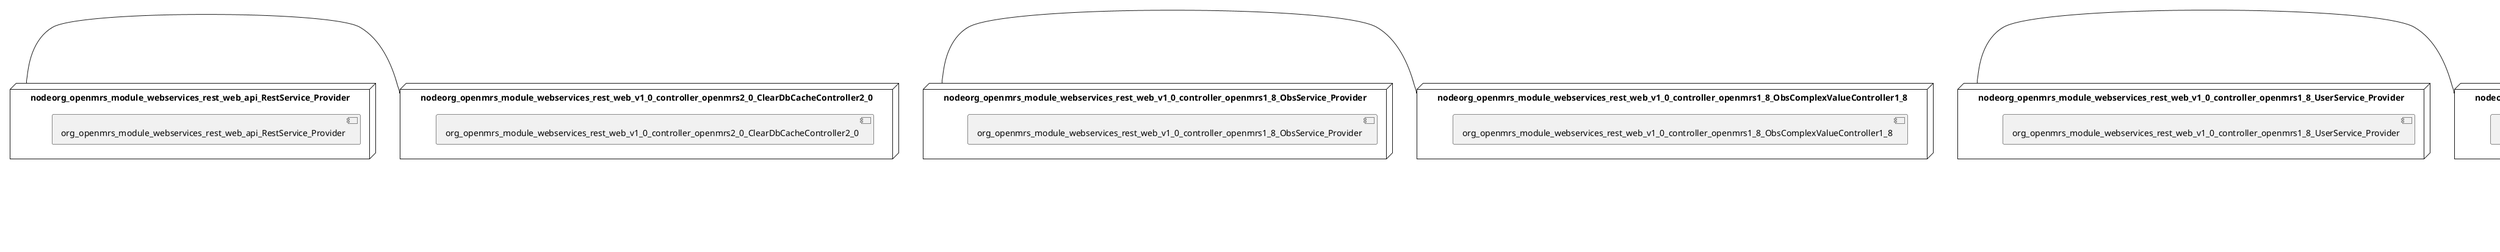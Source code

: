 @startuml
skinparam fixCircleLabelOverlapping true
skinparam componentStyle uml2
node nodeorg_openmrs_module_webservices_rest_web_v1_0_controller {
component org_openmrs_module_webservices_rest_web_v1_0_controller {
[org_openmrs_module_webservices_rest_web_v1_0_controller_BaseUriSetup] [[openmrs-openmrs-module-webservices-rest.system#_k6s_vAQ7Ee-_eIn8zqdjVg]]
[org_openmrs_module_webservices_rest_web_v1_0_controller_MainResourceController] [[openmrs-openmrs-module-webservices-rest.system#_k6s_vAQ7Ee-_eIn8zqdjVg]]
[org_openmrs_module_webservices_rest_web_v1_0_controller_MainSubResourceController] [[openmrs-openmrs-module-webservices-rest.system#_k6s_vAQ7Ee-_eIn8zqdjVg]]
[org_openmrs_module_webservices_rest_web_v1_0_controller_openmrs1_8_HL7MessageController1_8] [[openmrs-openmrs-module-webservices-rest.system#_k6s_vAQ7Ee-_eIn8zqdjVg]]
}
}
node nodeorg_openmrs_module_webservices_rest_web_v1_0_controller_openmrs1_9 {
component org_openmrs_module_webservices_rest_web_v1_0_controller_openmrs1_9 {
[org_openmrs_module_webservices_rest_web_v1_0_controller_openmrs1_9_ClobDatatypeStorageController] [[openmrs-openmrs-module-webservices-rest.system#_k6s_vAQ7Ee-_eIn8zqdjVg]]
[org_openmrs_module_webservices_rest_web_v1_0_controller_openmrs1_9_FormResourceController1_9] [[openmrs-openmrs-module-webservices-rest.system#_k6s_vAQ7Ee-_eIn8zqdjVg]]
}
}
node nodeorg_openmrs_module_webservices_rest_web_api_RestService_Provider {
[org_openmrs_module_webservices_rest_web_api_RestService_Provider] [[openmrs-openmrs-module-webservices-rest.system#_k6s_vAQ7Ee-_eIn8zqdjVg]]
}
node nodeorg_openmrs_module_webservices_rest_web_controller_SettingsFormController {
[org_openmrs_module_webservices_rest_web_controller_SettingsFormController] [[openmrs-openmrs-module-webservices-rest.system#_k6s_vAQ7Ee-_eIn8zqdjVg]]
}
node nodeorg_openmrs_module_webservices_rest_web_controller_SwaggerDocController {
[org_openmrs_module_webservices_rest_web_controller_SwaggerDocController] [[openmrs-openmrs-module-webservices-rest.system#_k6s_vAQ7Ee-_eIn8zqdjVg]]
}
node nodeorg_openmrs_module_webservices_rest_web_controller_SwaggerSpecificationController {
[org_openmrs_module_webservices_rest_web_controller_SwaggerSpecificationController] [[openmrs-openmrs-module-webservices-rest.system#_k6s_vAQ7Ee-_eIn8zqdjVg]]
}
node nodeorg_openmrs_module_webservices_rest_web_v1_0_controller_BaseRestController {
[org_openmrs_module_webservices_rest_web_v1_0_controller_BaseRestController] [[openmrs-openmrs-module-webservices-rest.system#_k6s_vAQ7Ee-_eIn8zqdjVg]]
}
node nodeorg_openmrs_module_webservices_rest_web_v1_0_controller_UnknownResourceController {
[org_openmrs_module_webservices_rest_web_v1_0_controller_UnknownResourceController] [[openmrs-openmrs-module-webservices-rest.system#_k6s_vAQ7Ee-_eIn8zqdjVg]]
}
node nodeorg_openmrs_module_webservices_rest_web_v1_0_controller_openmrs1_8_ChangePasswordController1_8 {
[org_openmrs_module_webservices_rest_web_v1_0_controller_openmrs1_8_ChangePasswordController1_8] [[openmrs-openmrs-module-webservices-rest.system#_k6s_vAQ7Ee-_eIn8zqdjVg]]
}
node nodeorg_openmrs_module_webservices_rest_web_v1_0_controller_openmrs1_8_ObsComplexValueController1_8 {
[org_openmrs_module_webservices_rest_web_v1_0_controller_openmrs1_8_ObsComplexValueController1_8] [[openmrs-openmrs-module-webservices-rest.system#_k6s_vAQ7Ee-_eIn8zqdjVg]]
}
node nodeorg_openmrs_module_webservices_rest_web_v1_0_controller_openmrs1_8_ObsService_Provider {
[org_openmrs_module_webservices_rest_web_v1_0_controller_openmrs1_8_ObsService_Provider] [[openmrs-openmrs-module-webservices-rest.system#_k6s_vAQ7Ee-_eIn8zqdjVg]]
}
node nodeorg_openmrs_module_webservices_rest_web_v1_0_controller_openmrs1_8_UserService_Provider {
[org_openmrs_module_webservices_rest_web_v1_0_controller_openmrs1_8_UserService_Provider] [[openmrs-openmrs-module-webservices-rest.system#_k6s_vAQ7Ee-_eIn8zqdjVg]]
}
node nodeorg_openmrs_module_webservices_rest_web_v1_0_controller_openmrs1_9_ConceptReferenceController1_9 {
[org_openmrs_module_webservices_rest_web_v1_0_controller_openmrs1_9_ConceptReferenceController1_9] [[openmrs-openmrs-module-webservices-rest.system#_k6s_vAQ7Ee-_eIn8zqdjVg]]
}
node nodeorg_openmrs_module_webservices_rest_web_v1_0_controller_openmrs1_9_DatatypeService_Provider {
[org_openmrs_module_webservices_rest_web_v1_0_controller_openmrs1_9_DatatypeService_Provider] [[openmrs-openmrs-module-webservices-rest.system#_k6s_vAQ7Ee-_eIn8zqdjVg]]
}
node nodeorg_openmrs_module_webservices_rest_web_v1_0_controller_openmrs1_9_FormService_Provider {
[org_openmrs_module_webservices_rest_web_v1_0_controller_openmrs1_9_FormService_Provider] [[openmrs-openmrs-module-webservices-rest.system#_k6s_vAQ7Ee-_eIn8zqdjVg]]
}
node nodeorg_openmrs_module_webservices_rest_web_v1_0_controller_openmrs1_9_SessionController1_9 {
[org_openmrs_module_webservices_rest_web_v1_0_controller_openmrs1_9_SessionController1_9] [[openmrs-openmrs-module-webservices-rest.system#_k6s_vAQ7Ee-_eIn8zqdjVg]]
}
node nodeorg_openmrs_module_webservices_rest_web_v1_0_controller_openmrs2_0_AddressTemplateController2_0 {
[org_openmrs_module_webservices_rest_web_v1_0_controller_openmrs2_0_AddressTemplateController2_0] [[openmrs-openmrs-module-webservices-rest.system#_k6s_vAQ7Ee-_eIn8zqdjVg]]
}
node nodeorg_openmrs_module_webservices_rest_web_v1_0_controller_openmrs2_0_ClearDbCacheController2_0 {
[org_openmrs_module_webservices_rest_web_v1_0_controller_openmrs2_0_ClearDbCacheController2_0] [[openmrs-openmrs-module-webservices-rest.system#_k6s_vAQ7Ee-_eIn8zqdjVg]]
}
node nodeorg_openmrs_module_webservices_rest_web_v1_0_controller_openmrs2_0_ImplementationIdController2_0 {
[org_openmrs_module_webservices_rest_web_v1_0_controller_openmrs2_0_ImplementationIdController2_0] [[openmrs-openmrs-module-webservices-rest.system#_k6s_vAQ7Ee-_eIn8zqdjVg]]
}
node nodeorg_openmrs_module_webservices_rest_web_v1_0_controller_openmrs2_0_LocaleAndThemeConfigurationController2_0 {
[org_openmrs_module_webservices_rest_web_v1_0_controller_openmrs2_0_LocaleAndThemeConfigurationController2_0] [[openmrs-openmrs-module-webservices-rest.system#_k6s_vAQ7Ee-_eIn8zqdjVg]]
}
node nodeorg_openmrs_module_webservices_rest_web_v1_0_controller_openmrs2_0_LoggedInUsersController2_0 {
[org_openmrs_module_webservices_rest_web_v1_0_controller_openmrs2_0_LoggedInUsersController2_0] [[openmrs-openmrs-module-webservices-rest.system#_k6s_vAQ7Ee-_eIn8zqdjVg]]
}
node nodeorg_openmrs_module_webservices_rest_web_v1_0_controller_openmrs2_0_NameTemplateController2_0 {
[org_openmrs_module_webservices_rest_web_v1_0_controller_openmrs2_0_NameTemplateController2_0] [[openmrs-openmrs-module-webservices-rest.system#_k6s_vAQ7Ee-_eIn8zqdjVg]]
}
node nodeorg_openmrs_module_webservices_rest_web_v1_0_controller_openmrs2_0_SearchIndexController2_0 {
[org_openmrs_module_webservices_rest_web_v1_0_controller_openmrs2_0_SearchIndexController2_0] [[openmrs-openmrs-module-webservices-rest.system#_k6s_vAQ7Ee-_eIn8zqdjVg]]
}
node nodeorg_openmrs_module_webservices_rest_web_v1_0_controller_openmrs2_0_VisitConfigurationController2_0 {
[org_openmrs_module_webservices_rest_web_v1_0_controller_openmrs2_0_VisitConfigurationController2_0] [[openmrs-openmrs-module-webservices-rest.system#_k6s_vAQ7Ee-_eIn8zqdjVg]]
}
node nodeorg_openmrs_module_webservices_rest_web_v1_0_controller_openmrs2_2_PasswordResetController2_2 {
[org_openmrs_module_webservices_rest_web_v1_0_controller_openmrs2_2_PasswordResetController2_2] [[openmrs-openmrs-module-webservices-rest.system#_k6s_vAQ7Ee-_eIn8zqdjVg]]
}
node nodeorg_openmrs_module_webservices_rest_web_v1_0_controller_openmrs2_2_UserService_Provider {
[org_openmrs_module_webservices_rest_web_v1_0_controller_openmrs2_2_UserService_Provider] [[openmrs-openmrs-module-webservices-rest.system#_k6s_vAQ7Ee-_eIn8zqdjVg]]
}
[nodeorg_openmrs_module_webservices_rest_web_api_RestService_Provider] - [nodeorg_openmrs_module_webservices_rest_web_v1_0_controller_openmrs2_0_ClearDbCacheController2_0]
[nodeorg_openmrs_module_webservices_rest_web_v1_0_controller_openmrs1_8_ObsService_Provider] - [nodeorg_openmrs_module_webservices_rest_web_v1_0_controller_openmrs1_8_ObsComplexValueController1_8]
[nodeorg_openmrs_module_webservices_rest_web_v1_0_controller_openmrs1_8_UserService_Provider] - [nodeorg_openmrs_module_webservices_rest_web_v1_0_controller_openmrs1_8_ChangePasswordController1_8]
[nodeorg_openmrs_module_webservices_rest_web_v1_0_controller_openmrs1_9_DatatypeService_Provider] - [nodeorg_openmrs_module_webservices_rest_web_v1_0_controller_openmrs1_9]
[nodeorg_openmrs_module_webservices_rest_web_v1_0_controller_openmrs1_9_FormService_Provider] - [nodeorg_openmrs_module_webservices_rest_web_v1_0_controller_openmrs1_9]
[nodeorg_openmrs_module_webservices_rest_web_v1_0_controller_openmrs2_2_UserService_Provider] - [nodeorg_openmrs_module_webservices_rest_web_v1_0_controller_openmrs2_2_PasswordResetController2_2]

@enduml
